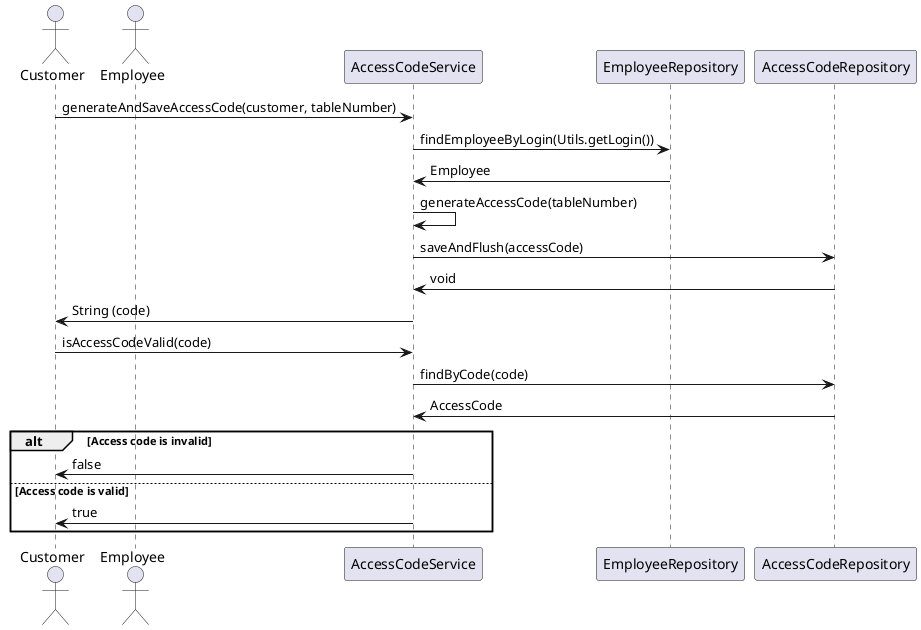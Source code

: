 @startuml
actor Customer
actor Employee

Customer -> AccessCodeService: generateAndSaveAccessCode(customer, tableNumber)
AccessCodeService -> EmployeeRepository: findEmployeeByLogin(Utils.getLogin())
EmployeeRepository -> AccessCodeService: Employee
AccessCodeService -> AccessCodeService: generateAccessCode(tableNumber)
AccessCodeService -> AccessCodeRepository: saveAndFlush(accessCode)
AccessCodeRepository -> AccessCodeService: void
AccessCodeService -> Customer: String (code)

Customer -> AccessCodeService: isAccessCodeValid(code)
AccessCodeService -> AccessCodeRepository: findByCode(code)
AccessCodeRepository -> AccessCodeService: AccessCode
alt Access code is invalid
    AccessCodeService -> Customer: false
else Access code is valid
    AccessCodeService -> Customer: true
end
@enduml